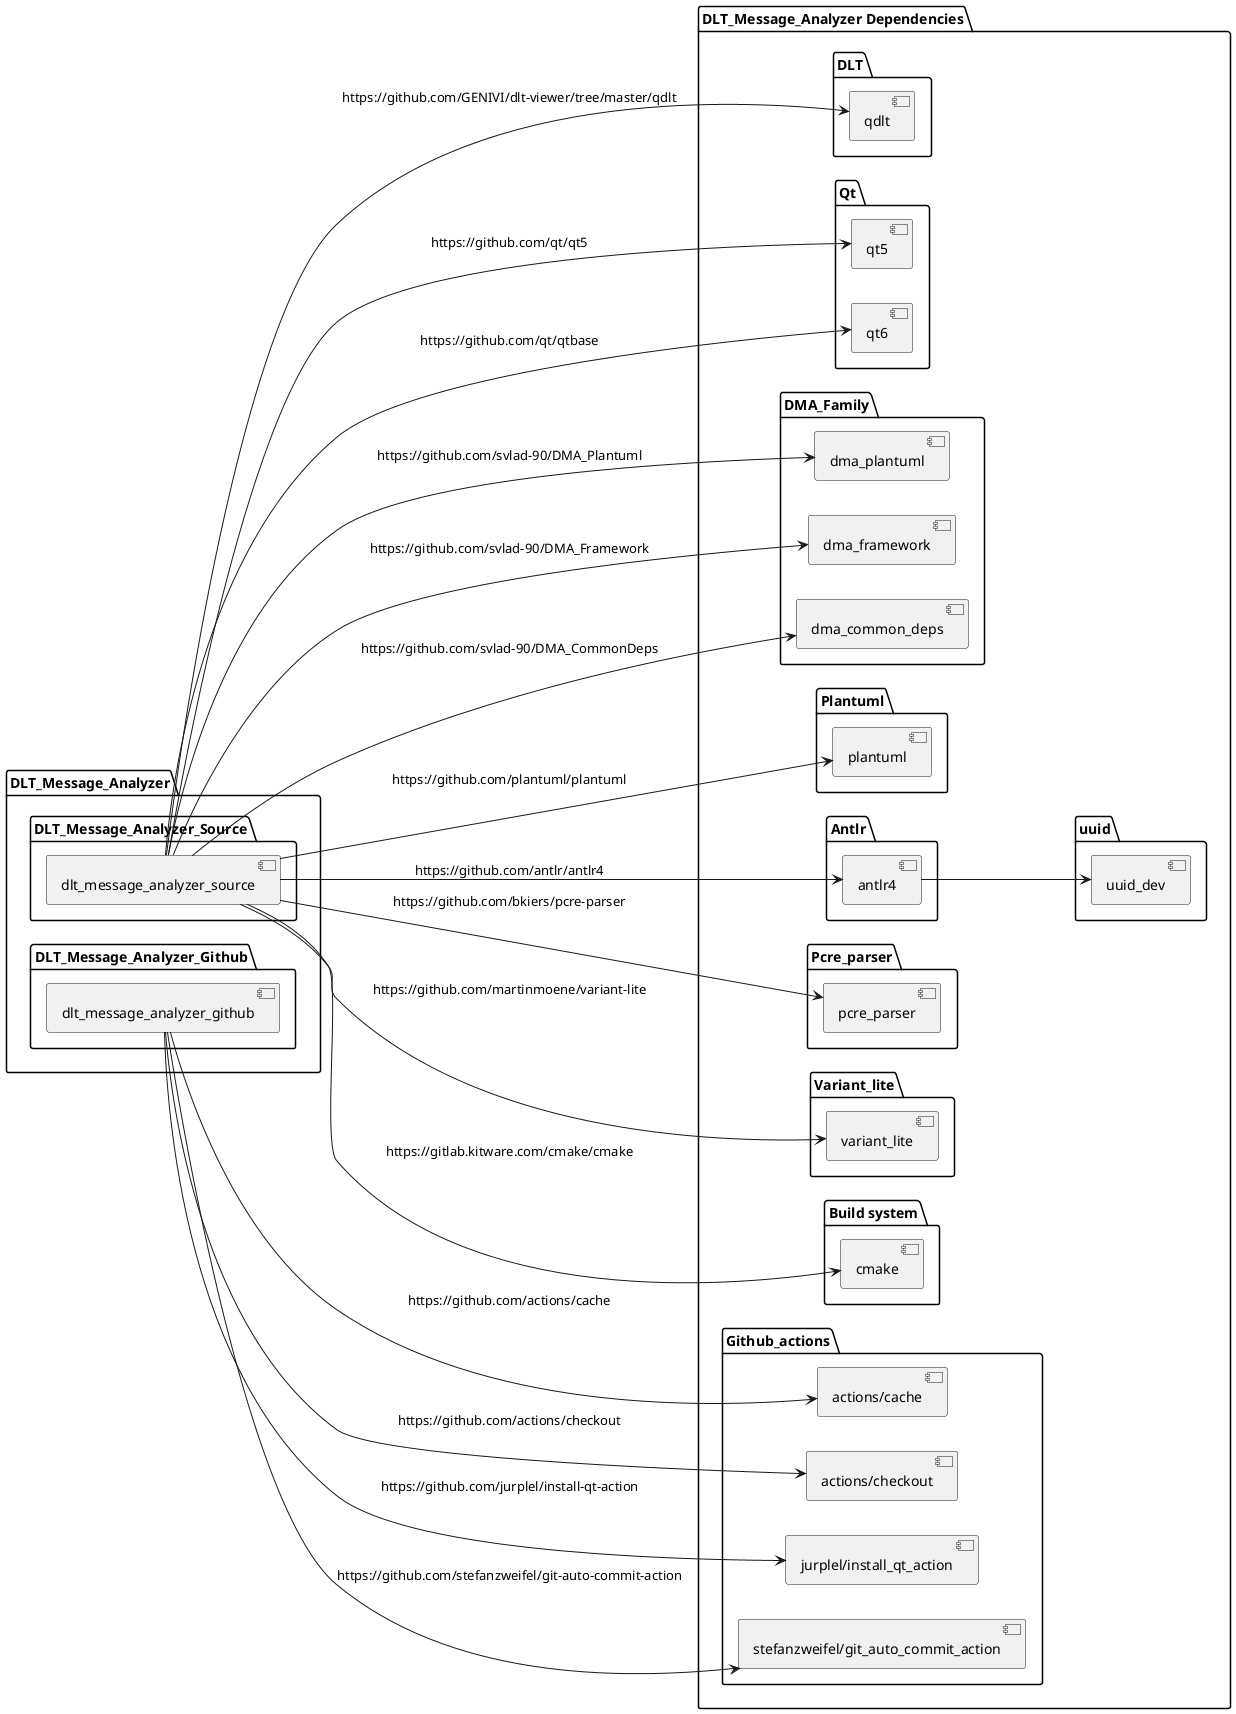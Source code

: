 @startuml

left to right direction

package "DLT_Message_Analyzer" {
    package "DLT_Message_Analyzer_Source" {
        [dlt_message_analyzer_source]
    }
    
    package "DLT_Message_Analyzer_Github" {
        [dlt_message_analyzer_github]
    }
}

package "DLT_Message_Analyzer Dependencies" {
    package "DLT" {
        [qdlt]
    }

    package "Qt" {
        [qt5]
        [qt6]
    }

    package "DMA_Family" {
        [dma_plantuml]
        [dma_framework]
        [dma_common_deps]
    }

    package "Plantuml" {
        [plantuml]
    }

    package "Antlr" {
        [antlr4]
    }
    
    package "uuid" {
        [uuid_dev]
    }

    package "Pcre_parser" {
        [pcre_parser]
    }

    package "Variant_lite" {
        [variant_lite]
    }

    package "Github_actions"{
        [actions/cache]
        [actions/checkout]
        [jurplel/install_qt_action]
        [stefanzweifel/git_auto_commit_action]
    }
    
    package "Build system"{
        [cmake]
    }
}

[dlt_message_analyzer_source] --> [dma_common_deps] : https://github.com/svlad-90/DMA_CommonDeps
[dlt_message_analyzer_source] --> [dma_framework] : https://github.com/svlad-90/DMA_Framework
[dlt_message_analyzer_source] --> [dma_plantuml] : https://github.com/svlad-90/DMA_Plantuml

[dlt_message_analyzer_source] --> [qt5] : https://github.com/qt/qt5
[dlt_message_analyzer_source] --> [qt6] : https://github.com/qt/qtbase
[dlt_message_analyzer_source] --> [qdlt] : https://github.com/GENIVI/dlt-viewer/tree/master/qdlt
[dlt_message_analyzer_source] --> [plantuml] : https://github.com/plantuml/plantuml
[dlt_message_analyzer_source] --> [antlr4] : https://github.com/antlr/antlr4
[dlt_message_analyzer_source] --> [pcre_parser] : https://github.com/bkiers/pcre-parser
[dlt_message_analyzer_source] --> [variant_lite] : https://github.com/martinmoene/variant-lite
[dlt_message_analyzer_source] --> [cmake] : https://gitlab.kitware.com/cmake/cmake

[antlr4] --> [uuid_dev]

[dlt_message_analyzer_github] --> [actions/cache] : https://github.com/actions/cache
[dlt_message_analyzer_github] --> [actions/checkout] : https://github.com/actions/checkout
[dlt_message_analyzer_github] --> [jurplel/install_qt_action] : https://github.com/jurplel/install-qt-action
[dlt_message_analyzer_github] --> [stefanzweifel/git_auto_commit_action] : https://github.com/stefanzweifel/git-auto-commit-action

@enduml